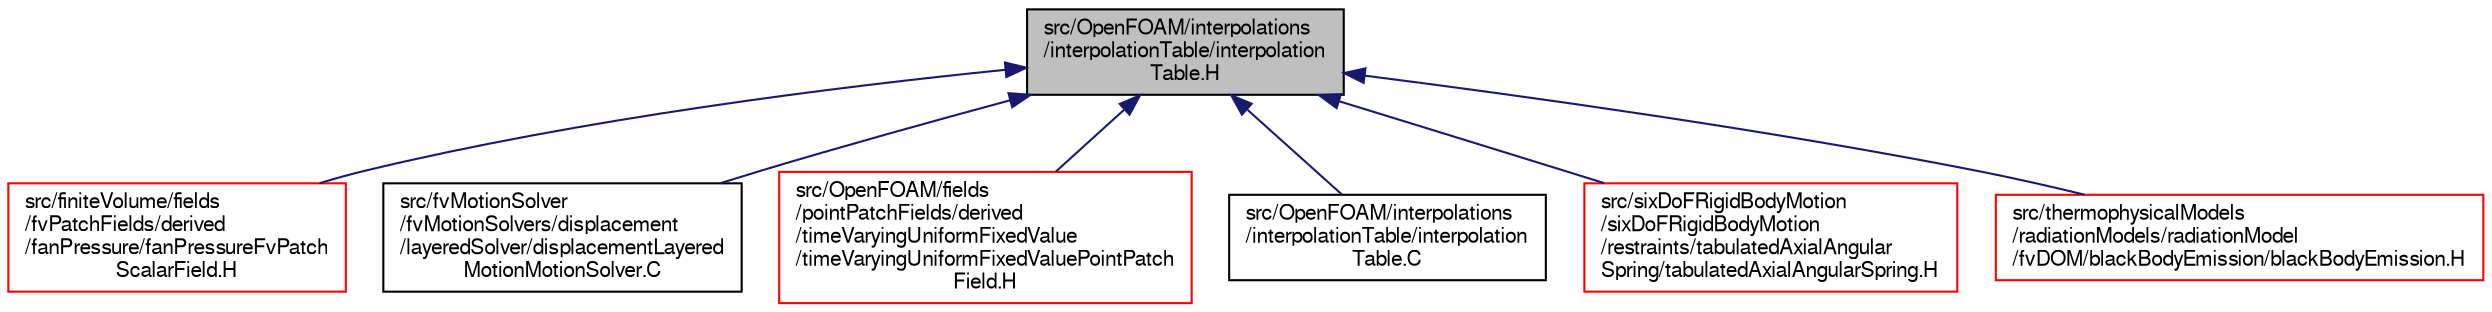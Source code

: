 digraph "src/OpenFOAM/interpolations/interpolationTable/interpolationTable.H"
{
  bgcolor="transparent";
  edge [fontname="FreeSans",fontsize="10",labelfontname="FreeSans",labelfontsize="10"];
  node [fontname="FreeSans",fontsize="10",shape=record];
  Node91 [label="src/OpenFOAM/interpolations\l/interpolationTable/interpolation\lTable.H",height=0.2,width=0.4,color="black", fillcolor="grey75", style="filled", fontcolor="black"];
  Node91 -> Node92 [dir="back",color="midnightblue",fontsize="10",style="solid",fontname="FreeSans"];
  Node92 [label="src/finiteVolume/fields\l/fvPatchFields/derived\l/fanPressure/fanPressureFvPatch\lScalarField.H",height=0.2,width=0.4,color="red",URL="$a01856.html"];
  Node91 -> Node94 [dir="back",color="midnightblue",fontsize="10",style="solid",fontname="FreeSans"];
  Node94 [label="src/fvMotionSolver\l/fvMotionSolvers/displacement\l/layeredSolver/displacementLayered\lMotionMotionSolver.C",height=0.2,width=0.4,color="black",URL="$a04391.html"];
  Node91 -> Node95 [dir="back",color="midnightblue",fontsize="10",style="solid",fontname="FreeSans"];
  Node95 [label="src/OpenFOAM/fields\l/pointPatchFields/derived\l/timeVaryingUniformFixedValue\l/timeVaryingUniformFixedValuePointPatch\lField.H",height=0.2,width=0.4,color="red",URL="$a10115.html"];
  Node91 -> Node99 [dir="back",color="midnightblue",fontsize="10",style="solid",fontname="FreeSans"];
  Node99 [label="src/OpenFOAM/interpolations\l/interpolationTable/interpolation\lTable.C",height=0.2,width=0.4,color="black",URL="$a10418.html"];
  Node91 -> Node100 [dir="back",color="midnightblue",fontsize="10",style="solid",fontname="FreeSans"];
  Node100 [label="src/sixDoFRigidBodyMotion\l/sixDoFRigidBodyMotion\l/restraints/tabulatedAxialAngular\lSpring/tabulatedAxialAngularSpring.H",height=0.2,width=0.4,color="red",URL="$a14987.html"];
  Node91 -> Node102 [dir="back",color="midnightblue",fontsize="10",style="solid",fontname="FreeSans"];
  Node102 [label="src/thermophysicalModels\l/radiationModels/radiationModel\l/fvDOM/blackBodyEmission/blackBodyEmission.H",height=0.2,width=0.4,color="red",URL="$a15968.html"];
}
